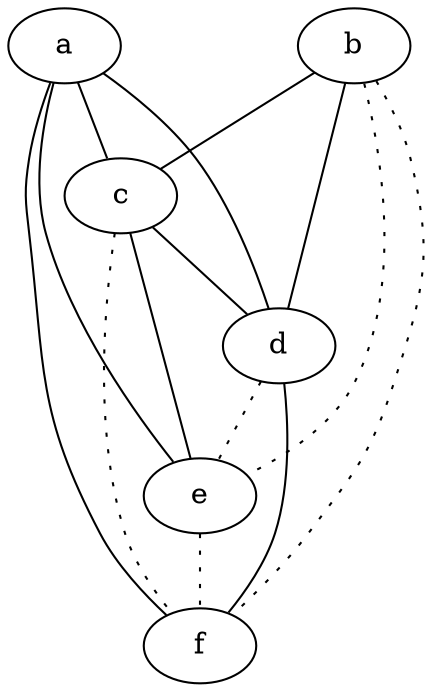 graph {
a -- c;
a -- d;
a -- e;
a -- f;
b -- c;
b -- d;
b -- e [style=dotted];
b -- f [style=dotted];
c -- d;
c -- e;
c -- f [style=dotted];
d -- e [style=dotted];
d -- f;
e -- f [style=dotted];
}
